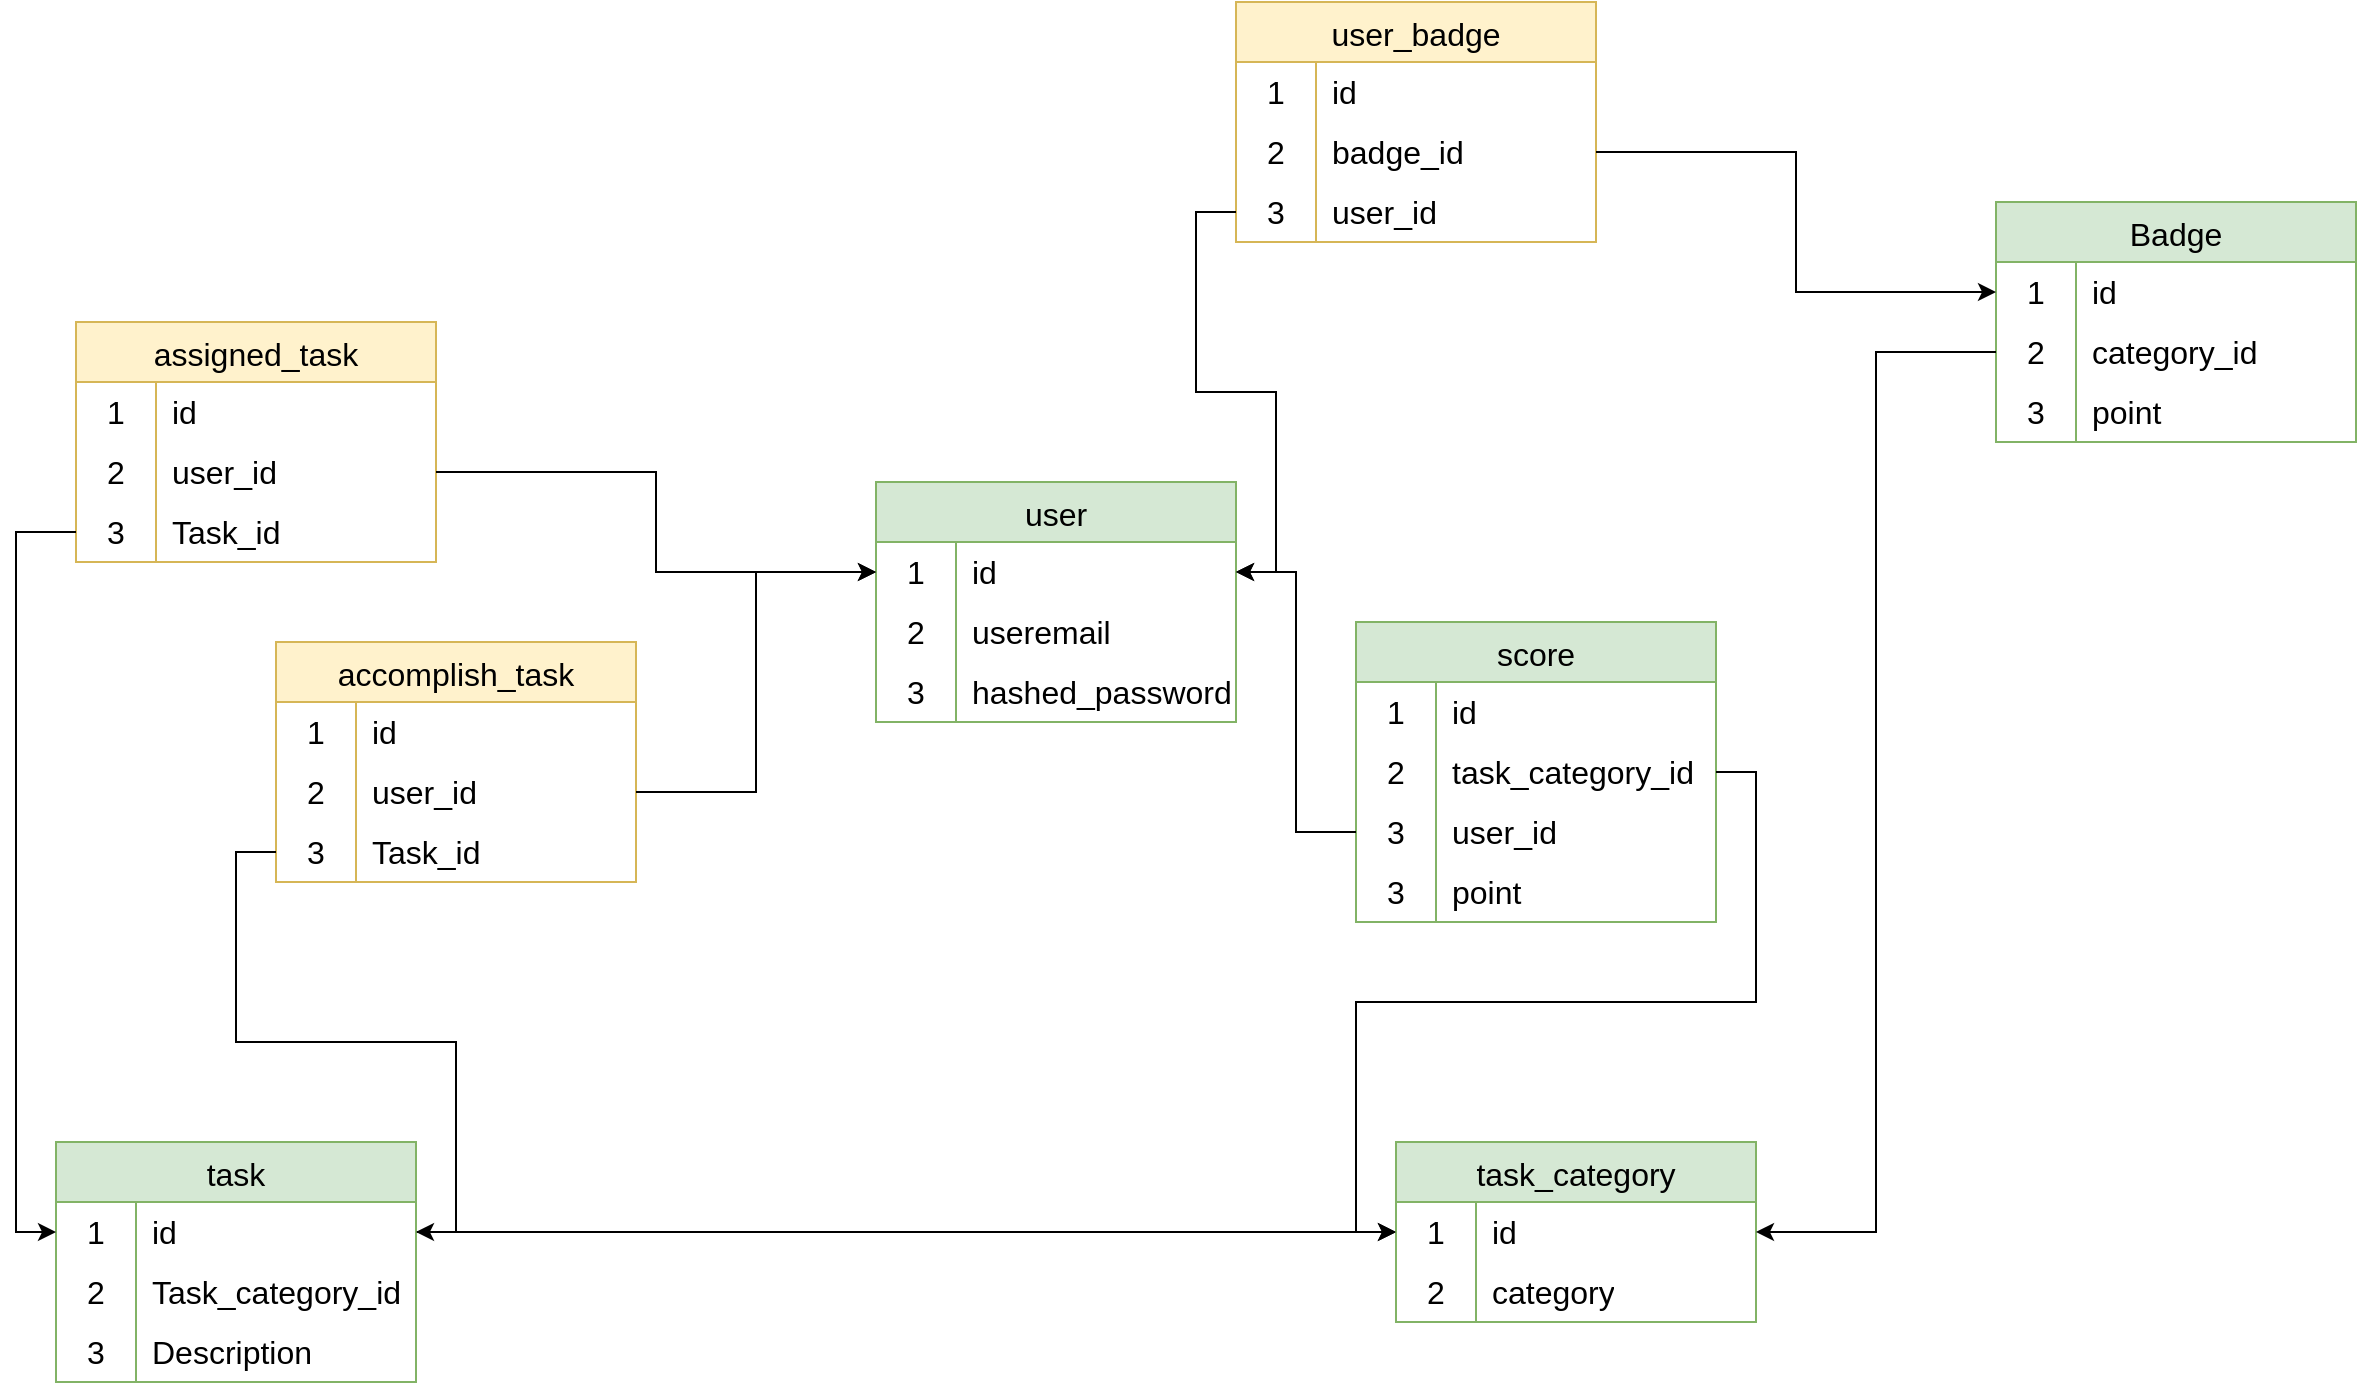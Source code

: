 <mxfile version="21.6.6" type="github">
  <diagram name="Page-1" id="vaDtTViKuQnevan3suIC">
    <mxGraphModel dx="1365" dy="750" grid="1" gridSize="10" guides="1" tooltips="1" connect="1" arrows="1" fold="1" page="1" pageScale="1" pageWidth="827" pageHeight="1169" math="0" shadow="0">
      <root>
        <mxCell id="0" />
        <mxCell id="1" parent="0" />
        <mxCell id="YQuS4hPlQMGYYf5cQmfm-1" value="user" style="shape=table;startSize=30;container=1;collapsible=0;childLayout=tableLayout;fixedRows=1;rowLines=0;fontStyle=0;strokeColor=#82b366;fontSize=16;fillColor=#d5e8d4;" vertex="1" parent="1">
          <mxGeometry x="510" y="730" width="180" height="120" as="geometry" />
        </mxCell>
        <mxCell id="YQuS4hPlQMGYYf5cQmfm-2" value="" style="shape=tableRow;horizontal=0;startSize=0;swimlaneHead=0;swimlaneBody=0;top=0;left=0;bottom=0;right=0;collapsible=0;dropTarget=0;fillColor=none;points=[[0,0.5],[1,0.5]];portConstraint=eastwest;strokeColor=inherit;fontSize=16;" vertex="1" parent="YQuS4hPlQMGYYf5cQmfm-1">
          <mxGeometry y="30" width="180" height="30" as="geometry" />
        </mxCell>
        <mxCell id="YQuS4hPlQMGYYf5cQmfm-3" value="1" style="shape=partialRectangle;html=1;whiteSpace=wrap;connectable=0;fillColor=none;top=0;left=0;bottom=0;right=0;overflow=hidden;pointerEvents=1;strokeColor=inherit;fontSize=16;" vertex="1" parent="YQuS4hPlQMGYYf5cQmfm-2">
          <mxGeometry width="40" height="30" as="geometry">
            <mxRectangle width="40" height="30" as="alternateBounds" />
          </mxGeometry>
        </mxCell>
        <mxCell id="YQuS4hPlQMGYYf5cQmfm-4" value="id&lt;span style=&quot;white-space: pre;&quot;&gt;&#x9;&lt;/span&gt;" style="shape=partialRectangle;html=1;whiteSpace=wrap;connectable=0;fillColor=none;top=0;left=0;bottom=0;right=0;align=left;spacingLeft=6;overflow=hidden;strokeColor=inherit;fontSize=16;" vertex="1" parent="YQuS4hPlQMGYYf5cQmfm-2">
          <mxGeometry x="40" width="140" height="30" as="geometry">
            <mxRectangle width="140" height="30" as="alternateBounds" />
          </mxGeometry>
        </mxCell>
        <mxCell id="YQuS4hPlQMGYYf5cQmfm-5" value="" style="shape=tableRow;horizontal=0;startSize=0;swimlaneHead=0;swimlaneBody=0;top=0;left=0;bottom=0;right=0;collapsible=0;dropTarget=0;fillColor=none;points=[[0,0.5],[1,0.5]];portConstraint=eastwest;strokeColor=inherit;fontSize=16;" vertex="1" parent="YQuS4hPlQMGYYf5cQmfm-1">
          <mxGeometry y="60" width="180" height="30" as="geometry" />
        </mxCell>
        <mxCell id="YQuS4hPlQMGYYf5cQmfm-6" value="2" style="shape=partialRectangle;html=1;whiteSpace=wrap;connectable=0;fillColor=none;top=0;left=0;bottom=0;right=0;overflow=hidden;strokeColor=inherit;fontSize=16;" vertex="1" parent="YQuS4hPlQMGYYf5cQmfm-5">
          <mxGeometry width="40" height="30" as="geometry">
            <mxRectangle width="40" height="30" as="alternateBounds" />
          </mxGeometry>
        </mxCell>
        <mxCell id="YQuS4hPlQMGYYf5cQmfm-7" value="useremail" style="shape=partialRectangle;html=1;whiteSpace=wrap;connectable=0;fillColor=none;top=0;left=0;bottom=0;right=0;align=left;spacingLeft=6;overflow=hidden;strokeColor=inherit;fontSize=16;" vertex="1" parent="YQuS4hPlQMGYYf5cQmfm-5">
          <mxGeometry x="40" width="140" height="30" as="geometry">
            <mxRectangle width="140" height="30" as="alternateBounds" />
          </mxGeometry>
        </mxCell>
        <mxCell id="YQuS4hPlQMGYYf5cQmfm-8" value="" style="shape=tableRow;horizontal=0;startSize=0;swimlaneHead=0;swimlaneBody=0;top=0;left=0;bottom=0;right=0;collapsible=0;dropTarget=0;fillColor=none;points=[[0,0.5],[1,0.5]];portConstraint=eastwest;strokeColor=inherit;fontSize=16;" vertex="1" parent="YQuS4hPlQMGYYf5cQmfm-1">
          <mxGeometry y="90" width="180" height="30" as="geometry" />
        </mxCell>
        <mxCell id="YQuS4hPlQMGYYf5cQmfm-9" value="3" style="shape=partialRectangle;html=1;whiteSpace=wrap;connectable=0;fillColor=none;top=0;left=0;bottom=0;right=0;overflow=hidden;strokeColor=inherit;fontSize=16;" vertex="1" parent="YQuS4hPlQMGYYf5cQmfm-8">
          <mxGeometry width="40" height="30" as="geometry">
            <mxRectangle width="40" height="30" as="alternateBounds" />
          </mxGeometry>
        </mxCell>
        <mxCell id="YQuS4hPlQMGYYf5cQmfm-10" value="hashed_password" style="shape=partialRectangle;html=1;whiteSpace=wrap;connectable=0;fillColor=none;top=0;left=0;bottom=0;right=0;align=left;spacingLeft=6;overflow=hidden;strokeColor=inherit;fontSize=16;" vertex="1" parent="YQuS4hPlQMGYYf5cQmfm-8">
          <mxGeometry x="40" width="140" height="30" as="geometry">
            <mxRectangle width="140" height="30" as="alternateBounds" />
          </mxGeometry>
        </mxCell>
        <mxCell id="YQuS4hPlQMGYYf5cQmfm-34" style="edgeStyle=orthogonalEdgeStyle;rounded=0;orthogonalLoop=1;jettySize=auto;html=1;" edge="1" parent="1" source="YQuS4hPlQMGYYf5cQmfm-12" target="YQuS4hPlQMGYYf5cQmfm-22">
          <mxGeometry relative="1" as="geometry" />
        </mxCell>
        <mxCell id="YQuS4hPlQMGYYf5cQmfm-11" value="task" style="shape=table;startSize=30;container=1;collapsible=0;childLayout=tableLayout;fixedRows=1;rowLines=0;fontStyle=0;strokeColor=#82b366;fontSize=16;fillColor=#d5e8d4;" vertex="1" parent="1">
          <mxGeometry x="100" y="1060" width="180" height="120" as="geometry" />
        </mxCell>
        <mxCell id="YQuS4hPlQMGYYf5cQmfm-12" value="" style="shape=tableRow;horizontal=0;startSize=0;swimlaneHead=0;swimlaneBody=0;top=0;left=0;bottom=0;right=0;collapsible=0;dropTarget=0;fillColor=none;points=[[0,0.5],[1,0.5]];portConstraint=eastwest;strokeColor=inherit;fontSize=16;" vertex="1" parent="YQuS4hPlQMGYYf5cQmfm-11">
          <mxGeometry y="30" width="180" height="30" as="geometry" />
        </mxCell>
        <mxCell id="YQuS4hPlQMGYYf5cQmfm-13" value="1" style="shape=partialRectangle;html=1;whiteSpace=wrap;connectable=0;fillColor=none;top=0;left=0;bottom=0;right=0;overflow=hidden;pointerEvents=1;strokeColor=inherit;fontSize=16;" vertex="1" parent="YQuS4hPlQMGYYf5cQmfm-12">
          <mxGeometry width="40" height="30" as="geometry">
            <mxRectangle width="40" height="30" as="alternateBounds" />
          </mxGeometry>
        </mxCell>
        <mxCell id="YQuS4hPlQMGYYf5cQmfm-14" value="id&lt;span style=&quot;white-space: pre;&quot;&gt;&#x9;&lt;/span&gt;" style="shape=partialRectangle;html=1;whiteSpace=wrap;connectable=0;fillColor=none;top=0;left=0;bottom=0;right=0;align=left;spacingLeft=6;overflow=hidden;strokeColor=inherit;fontSize=16;" vertex="1" parent="YQuS4hPlQMGYYf5cQmfm-12">
          <mxGeometry x="40" width="140" height="30" as="geometry">
            <mxRectangle width="140" height="30" as="alternateBounds" />
          </mxGeometry>
        </mxCell>
        <mxCell id="YQuS4hPlQMGYYf5cQmfm-15" value="" style="shape=tableRow;horizontal=0;startSize=0;swimlaneHead=0;swimlaneBody=0;top=0;left=0;bottom=0;right=0;collapsible=0;dropTarget=0;fillColor=none;points=[[0,0.5],[1,0.5]];portConstraint=eastwest;strokeColor=inherit;fontSize=16;" vertex="1" parent="YQuS4hPlQMGYYf5cQmfm-11">
          <mxGeometry y="60" width="180" height="30" as="geometry" />
        </mxCell>
        <mxCell id="YQuS4hPlQMGYYf5cQmfm-16" value="2" style="shape=partialRectangle;html=1;whiteSpace=wrap;connectable=0;fillColor=none;top=0;left=0;bottom=0;right=0;overflow=hidden;strokeColor=inherit;fontSize=16;" vertex="1" parent="YQuS4hPlQMGYYf5cQmfm-15">
          <mxGeometry width="40" height="30" as="geometry">
            <mxRectangle width="40" height="30" as="alternateBounds" />
          </mxGeometry>
        </mxCell>
        <mxCell id="YQuS4hPlQMGYYf5cQmfm-17" value="Task_category_id" style="shape=partialRectangle;html=1;whiteSpace=wrap;connectable=0;fillColor=none;top=0;left=0;bottom=0;right=0;align=left;spacingLeft=6;overflow=hidden;strokeColor=inherit;fontSize=16;" vertex="1" parent="YQuS4hPlQMGYYf5cQmfm-15">
          <mxGeometry x="40" width="140" height="30" as="geometry">
            <mxRectangle width="140" height="30" as="alternateBounds" />
          </mxGeometry>
        </mxCell>
        <mxCell id="YQuS4hPlQMGYYf5cQmfm-31" value="" style="shape=tableRow;horizontal=0;startSize=0;swimlaneHead=0;swimlaneBody=0;top=0;left=0;bottom=0;right=0;collapsible=0;dropTarget=0;fillColor=none;points=[[0,0.5],[1,0.5]];portConstraint=eastwest;strokeColor=inherit;fontSize=16;" vertex="1" parent="YQuS4hPlQMGYYf5cQmfm-11">
          <mxGeometry y="90" width="180" height="30" as="geometry" />
        </mxCell>
        <mxCell id="YQuS4hPlQMGYYf5cQmfm-32" value="3" style="shape=partialRectangle;html=1;whiteSpace=wrap;connectable=0;fillColor=none;top=0;left=0;bottom=0;right=0;overflow=hidden;strokeColor=inherit;fontSize=16;" vertex="1" parent="YQuS4hPlQMGYYf5cQmfm-31">
          <mxGeometry width="40" height="30" as="geometry">
            <mxRectangle width="40" height="30" as="alternateBounds" />
          </mxGeometry>
        </mxCell>
        <mxCell id="YQuS4hPlQMGYYf5cQmfm-33" value="Description" style="shape=partialRectangle;html=1;whiteSpace=wrap;connectable=0;fillColor=none;top=0;left=0;bottom=0;right=0;align=left;spacingLeft=6;overflow=hidden;strokeColor=inherit;fontSize=16;" vertex="1" parent="YQuS4hPlQMGYYf5cQmfm-31">
          <mxGeometry x="40" width="140" height="30" as="geometry">
            <mxRectangle width="140" height="30" as="alternateBounds" />
          </mxGeometry>
        </mxCell>
        <mxCell id="YQuS4hPlQMGYYf5cQmfm-21" value="task_category" style="shape=table;startSize=30;container=1;collapsible=0;childLayout=tableLayout;fixedRows=1;rowLines=0;fontStyle=0;strokeColor=#82b366;fontSize=16;fillColor=#d5e8d4;" vertex="1" parent="1">
          <mxGeometry x="770" y="1060" width="180" height="90" as="geometry" />
        </mxCell>
        <mxCell id="YQuS4hPlQMGYYf5cQmfm-22" value="" style="shape=tableRow;horizontal=0;startSize=0;swimlaneHead=0;swimlaneBody=0;top=0;left=0;bottom=0;right=0;collapsible=0;dropTarget=0;fillColor=none;points=[[0,0.5],[1,0.5]];portConstraint=eastwest;strokeColor=inherit;fontSize=16;" vertex="1" parent="YQuS4hPlQMGYYf5cQmfm-21">
          <mxGeometry y="30" width="180" height="30" as="geometry" />
        </mxCell>
        <mxCell id="YQuS4hPlQMGYYf5cQmfm-23" value="1" style="shape=partialRectangle;html=1;whiteSpace=wrap;connectable=0;fillColor=none;top=0;left=0;bottom=0;right=0;overflow=hidden;pointerEvents=1;strokeColor=inherit;fontSize=16;" vertex="1" parent="YQuS4hPlQMGYYf5cQmfm-22">
          <mxGeometry width="40" height="30" as="geometry">
            <mxRectangle width="40" height="30" as="alternateBounds" />
          </mxGeometry>
        </mxCell>
        <mxCell id="YQuS4hPlQMGYYf5cQmfm-24" value="id&lt;span style=&quot;white-space: pre;&quot;&gt;&#x9;&lt;/span&gt;" style="shape=partialRectangle;html=1;whiteSpace=wrap;connectable=0;fillColor=none;top=0;left=0;bottom=0;right=0;align=left;spacingLeft=6;overflow=hidden;strokeColor=inherit;fontSize=16;" vertex="1" parent="YQuS4hPlQMGYYf5cQmfm-22">
          <mxGeometry x="40" width="140" height="30" as="geometry">
            <mxRectangle width="140" height="30" as="alternateBounds" />
          </mxGeometry>
        </mxCell>
        <mxCell id="YQuS4hPlQMGYYf5cQmfm-25" value="" style="shape=tableRow;horizontal=0;startSize=0;swimlaneHead=0;swimlaneBody=0;top=0;left=0;bottom=0;right=0;collapsible=0;dropTarget=0;fillColor=none;points=[[0,0.5],[1,0.5]];portConstraint=eastwest;strokeColor=inherit;fontSize=16;" vertex="1" parent="YQuS4hPlQMGYYf5cQmfm-21">
          <mxGeometry y="60" width="180" height="30" as="geometry" />
        </mxCell>
        <mxCell id="YQuS4hPlQMGYYf5cQmfm-26" value="2" style="shape=partialRectangle;html=1;whiteSpace=wrap;connectable=0;fillColor=none;top=0;left=0;bottom=0;right=0;overflow=hidden;strokeColor=inherit;fontSize=16;" vertex="1" parent="YQuS4hPlQMGYYf5cQmfm-25">
          <mxGeometry width="40" height="30" as="geometry">
            <mxRectangle width="40" height="30" as="alternateBounds" />
          </mxGeometry>
        </mxCell>
        <mxCell id="YQuS4hPlQMGYYf5cQmfm-27" value="category" style="shape=partialRectangle;html=1;whiteSpace=wrap;connectable=0;fillColor=none;top=0;left=0;bottom=0;right=0;align=left;spacingLeft=6;overflow=hidden;strokeColor=inherit;fontSize=16;" vertex="1" parent="YQuS4hPlQMGYYf5cQmfm-25">
          <mxGeometry x="40" width="140" height="30" as="geometry">
            <mxRectangle width="140" height="30" as="alternateBounds" />
          </mxGeometry>
        </mxCell>
        <mxCell id="YQuS4hPlQMGYYf5cQmfm-35" value="assigned_task" style="shape=table;startSize=30;container=1;collapsible=0;childLayout=tableLayout;fixedRows=1;rowLines=0;fontStyle=0;strokeColor=#d6b656;fontSize=16;fillColor=#fff2cc;" vertex="1" parent="1">
          <mxGeometry x="110" y="650" width="180" height="120" as="geometry" />
        </mxCell>
        <mxCell id="YQuS4hPlQMGYYf5cQmfm-36" value="" style="shape=tableRow;horizontal=0;startSize=0;swimlaneHead=0;swimlaneBody=0;top=0;left=0;bottom=0;right=0;collapsible=0;dropTarget=0;fillColor=none;points=[[0,0.5],[1,0.5]];portConstraint=eastwest;strokeColor=inherit;fontSize=16;" vertex="1" parent="YQuS4hPlQMGYYf5cQmfm-35">
          <mxGeometry y="30" width="180" height="30" as="geometry" />
        </mxCell>
        <mxCell id="YQuS4hPlQMGYYf5cQmfm-37" value="1" style="shape=partialRectangle;html=1;whiteSpace=wrap;connectable=0;fillColor=none;top=0;left=0;bottom=0;right=0;overflow=hidden;pointerEvents=1;strokeColor=inherit;fontSize=16;" vertex="1" parent="YQuS4hPlQMGYYf5cQmfm-36">
          <mxGeometry width="40" height="30" as="geometry">
            <mxRectangle width="40" height="30" as="alternateBounds" />
          </mxGeometry>
        </mxCell>
        <mxCell id="YQuS4hPlQMGYYf5cQmfm-38" value="id&lt;span style=&quot;white-space: pre;&quot;&gt;&#x9;&lt;/span&gt;" style="shape=partialRectangle;html=1;whiteSpace=wrap;connectable=0;fillColor=none;top=0;left=0;bottom=0;right=0;align=left;spacingLeft=6;overflow=hidden;strokeColor=inherit;fontSize=16;" vertex="1" parent="YQuS4hPlQMGYYf5cQmfm-36">
          <mxGeometry x="40" width="140" height="30" as="geometry">
            <mxRectangle width="140" height="30" as="alternateBounds" />
          </mxGeometry>
        </mxCell>
        <mxCell id="YQuS4hPlQMGYYf5cQmfm-39" value="" style="shape=tableRow;horizontal=0;startSize=0;swimlaneHead=0;swimlaneBody=0;top=0;left=0;bottom=0;right=0;collapsible=0;dropTarget=0;fillColor=none;points=[[0,0.5],[1,0.5]];portConstraint=eastwest;strokeColor=inherit;fontSize=16;" vertex="1" parent="YQuS4hPlQMGYYf5cQmfm-35">
          <mxGeometry y="60" width="180" height="30" as="geometry" />
        </mxCell>
        <mxCell id="YQuS4hPlQMGYYf5cQmfm-40" value="2" style="shape=partialRectangle;html=1;whiteSpace=wrap;connectable=0;fillColor=none;top=0;left=0;bottom=0;right=0;overflow=hidden;strokeColor=inherit;fontSize=16;" vertex="1" parent="YQuS4hPlQMGYYf5cQmfm-39">
          <mxGeometry width="40" height="30" as="geometry">
            <mxRectangle width="40" height="30" as="alternateBounds" />
          </mxGeometry>
        </mxCell>
        <mxCell id="YQuS4hPlQMGYYf5cQmfm-41" value="user_id" style="shape=partialRectangle;html=1;whiteSpace=wrap;connectable=0;fillColor=none;top=0;left=0;bottom=0;right=0;align=left;spacingLeft=6;overflow=hidden;strokeColor=inherit;fontSize=16;" vertex="1" parent="YQuS4hPlQMGYYf5cQmfm-39">
          <mxGeometry x="40" width="140" height="30" as="geometry">
            <mxRectangle width="140" height="30" as="alternateBounds" />
          </mxGeometry>
        </mxCell>
        <mxCell id="YQuS4hPlQMGYYf5cQmfm-42" value="" style="shape=tableRow;horizontal=0;startSize=0;swimlaneHead=0;swimlaneBody=0;top=0;left=0;bottom=0;right=0;collapsible=0;dropTarget=0;fillColor=none;points=[[0,0.5],[1,0.5]];portConstraint=eastwest;strokeColor=inherit;fontSize=16;" vertex="1" parent="YQuS4hPlQMGYYf5cQmfm-35">
          <mxGeometry y="90" width="180" height="30" as="geometry" />
        </mxCell>
        <mxCell id="YQuS4hPlQMGYYf5cQmfm-43" value="3" style="shape=partialRectangle;html=1;whiteSpace=wrap;connectable=0;fillColor=none;top=0;left=0;bottom=0;right=0;overflow=hidden;strokeColor=inherit;fontSize=16;" vertex="1" parent="YQuS4hPlQMGYYf5cQmfm-42">
          <mxGeometry width="40" height="30" as="geometry">
            <mxRectangle width="40" height="30" as="alternateBounds" />
          </mxGeometry>
        </mxCell>
        <mxCell id="YQuS4hPlQMGYYf5cQmfm-44" value="Task_id" style="shape=partialRectangle;html=1;whiteSpace=wrap;connectable=0;fillColor=none;top=0;left=0;bottom=0;right=0;align=left;spacingLeft=6;overflow=hidden;strokeColor=inherit;fontSize=16;" vertex="1" parent="YQuS4hPlQMGYYf5cQmfm-42">
          <mxGeometry x="40" width="140" height="30" as="geometry">
            <mxRectangle width="140" height="30" as="alternateBounds" />
          </mxGeometry>
        </mxCell>
        <mxCell id="YQuS4hPlQMGYYf5cQmfm-45" value="accomplish_task" style="shape=table;startSize=30;container=1;collapsible=0;childLayout=tableLayout;fixedRows=1;rowLines=0;fontStyle=0;strokeColor=#d6b656;fontSize=16;fillColor=#fff2cc;" vertex="1" parent="1">
          <mxGeometry x="210" y="810" width="180" height="120" as="geometry" />
        </mxCell>
        <mxCell id="YQuS4hPlQMGYYf5cQmfm-46" value="" style="shape=tableRow;horizontal=0;startSize=0;swimlaneHead=0;swimlaneBody=0;top=0;left=0;bottom=0;right=0;collapsible=0;dropTarget=0;fillColor=none;points=[[0,0.5],[1,0.5]];portConstraint=eastwest;strokeColor=inherit;fontSize=16;" vertex="1" parent="YQuS4hPlQMGYYf5cQmfm-45">
          <mxGeometry y="30" width="180" height="30" as="geometry" />
        </mxCell>
        <mxCell id="YQuS4hPlQMGYYf5cQmfm-47" value="1" style="shape=partialRectangle;html=1;whiteSpace=wrap;connectable=0;fillColor=none;top=0;left=0;bottom=0;right=0;overflow=hidden;pointerEvents=1;strokeColor=inherit;fontSize=16;" vertex="1" parent="YQuS4hPlQMGYYf5cQmfm-46">
          <mxGeometry width="40" height="30" as="geometry">
            <mxRectangle width="40" height="30" as="alternateBounds" />
          </mxGeometry>
        </mxCell>
        <mxCell id="YQuS4hPlQMGYYf5cQmfm-48" value="id&lt;span style=&quot;white-space: pre;&quot;&gt;&#x9;&lt;/span&gt;" style="shape=partialRectangle;html=1;whiteSpace=wrap;connectable=0;fillColor=none;top=0;left=0;bottom=0;right=0;align=left;spacingLeft=6;overflow=hidden;strokeColor=inherit;fontSize=16;" vertex="1" parent="YQuS4hPlQMGYYf5cQmfm-46">
          <mxGeometry x="40" width="140" height="30" as="geometry">
            <mxRectangle width="140" height="30" as="alternateBounds" />
          </mxGeometry>
        </mxCell>
        <mxCell id="YQuS4hPlQMGYYf5cQmfm-49" value="" style="shape=tableRow;horizontal=0;startSize=0;swimlaneHead=0;swimlaneBody=0;top=0;left=0;bottom=0;right=0;collapsible=0;dropTarget=0;fillColor=none;points=[[0,0.5],[1,0.5]];portConstraint=eastwest;strokeColor=inherit;fontSize=16;" vertex="1" parent="YQuS4hPlQMGYYf5cQmfm-45">
          <mxGeometry y="60" width="180" height="30" as="geometry" />
        </mxCell>
        <mxCell id="YQuS4hPlQMGYYf5cQmfm-50" value="2" style="shape=partialRectangle;html=1;whiteSpace=wrap;connectable=0;fillColor=none;top=0;left=0;bottom=0;right=0;overflow=hidden;strokeColor=inherit;fontSize=16;" vertex="1" parent="YQuS4hPlQMGYYf5cQmfm-49">
          <mxGeometry width="40" height="30" as="geometry">
            <mxRectangle width="40" height="30" as="alternateBounds" />
          </mxGeometry>
        </mxCell>
        <mxCell id="YQuS4hPlQMGYYf5cQmfm-51" value="user_id" style="shape=partialRectangle;html=1;whiteSpace=wrap;connectable=0;fillColor=none;top=0;left=0;bottom=0;right=0;align=left;spacingLeft=6;overflow=hidden;strokeColor=inherit;fontSize=16;" vertex="1" parent="YQuS4hPlQMGYYf5cQmfm-49">
          <mxGeometry x="40" width="140" height="30" as="geometry">
            <mxRectangle width="140" height="30" as="alternateBounds" />
          </mxGeometry>
        </mxCell>
        <mxCell id="YQuS4hPlQMGYYf5cQmfm-52" value="" style="shape=tableRow;horizontal=0;startSize=0;swimlaneHead=0;swimlaneBody=0;top=0;left=0;bottom=0;right=0;collapsible=0;dropTarget=0;fillColor=none;points=[[0,0.5],[1,0.5]];portConstraint=eastwest;strokeColor=inherit;fontSize=16;" vertex="1" parent="YQuS4hPlQMGYYf5cQmfm-45">
          <mxGeometry y="90" width="180" height="30" as="geometry" />
        </mxCell>
        <mxCell id="YQuS4hPlQMGYYf5cQmfm-53" value="3" style="shape=partialRectangle;html=1;whiteSpace=wrap;connectable=0;fillColor=none;top=0;left=0;bottom=0;right=0;overflow=hidden;strokeColor=inherit;fontSize=16;" vertex="1" parent="YQuS4hPlQMGYYf5cQmfm-52">
          <mxGeometry width="40" height="30" as="geometry">
            <mxRectangle width="40" height="30" as="alternateBounds" />
          </mxGeometry>
        </mxCell>
        <mxCell id="YQuS4hPlQMGYYf5cQmfm-54" value="Task_id" style="shape=partialRectangle;html=1;whiteSpace=wrap;connectable=0;fillColor=none;top=0;left=0;bottom=0;right=0;align=left;spacingLeft=6;overflow=hidden;strokeColor=inherit;fontSize=16;" vertex="1" parent="YQuS4hPlQMGYYf5cQmfm-52">
          <mxGeometry x="40" width="140" height="30" as="geometry">
            <mxRectangle width="140" height="30" as="alternateBounds" />
          </mxGeometry>
        </mxCell>
        <mxCell id="YQuS4hPlQMGYYf5cQmfm-63" value="Badge" style="shape=table;startSize=30;container=1;collapsible=0;childLayout=tableLayout;fixedRows=1;rowLines=0;fontStyle=0;strokeColor=#82b366;fontSize=16;fillColor=#d5e8d4;" vertex="1" parent="1">
          <mxGeometry x="1070" y="590" width="180" height="120" as="geometry" />
        </mxCell>
        <mxCell id="YQuS4hPlQMGYYf5cQmfm-64" value="" style="shape=tableRow;horizontal=0;startSize=0;swimlaneHead=0;swimlaneBody=0;top=0;left=0;bottom=0;right=0;collapsible=0;dropTarget=0;fillColor=none;points=[[0,0.5],[1,0.5]];portConstraint=eastwest;strokeColor=inherit;fontSize=16;" vertex="1" parent="YQuS4hPlQMGYYf5cQmfm-63">
          <mxGeometry y="30" width="180" height="30" as="geometry" />
        </mxCell>
        <mxCell id="YQuS4hPlQMGYYf5cQmfm-65" value="1" style="shape=partialRectangle;html=1;whiteSpace=wrap;connectable=0;fillColor=none;top=0;left=0;bottom=0;right=0;overflow=hidden;pointerEvents=1;strokeColor=inherit;fontSize=16;" vertex="1" parent="YQuS4hPlQMGYYf5cQmfm-64">
          <mxGeometry width="40" height="30" as="geometry">
            <mxRectangle width="40" height="30" as="alternateBounds" />
          </mxGeometry>
        </mxCell>
        <mxCell id="YQuS4hPlQMGYYf5cQmfm-66" value="id&lt;span style=&quot;white-space: pre;&quot;&gt;&#x9;&lt;/span&gt;" style="shape=partialRectangle;html=1;whiteSpace=wrap;connectable=0;fillColor=none;top=0;left=0;bottom=0;right=0;align=left;spacingLeft=6;overflow=hidden;strokeColor=inherit;fontSize=16;" vertex="1" parent="YQuS4hPlQMGYYf5cQmfm-64">
          <mxGeometry x="40" width="140" height="30" as="geometry">
            <mxRectangle width="140" height="30" as="alternateBounds" />
          </mxGeometry>
        </mxCell>
        <mxCell id="YQuS4hPlQMGYYf5cQmfm-67" value="" style="shape=tableRow;horizontal=0;startSize=0;swimlaneHead=0;swimlaneBody=0;top=0;left=0;bottom=0;right=0;collapsible=0;dropTarget=0;fillColor=none;points=[[0,0.5],[1,0.5]];portConstraint=eastwest;strokeColor=inherit;fontSize=16;" vertex="1" parent="YQuS4hPlQMGYYf5cQmfm-63">
          <mxGeometry y="60" width="180" height="30" as="geometry" />
        </mxCell>
        <mxCell id="YQuS4hPlQMGYYf5cQmfm-68" value="2" style="shape=partialRectangle;html=1;whiteSpace=wrap;connectable=0;fillColor=none;top=0;left=0;bottom=0;right=0;overflow=hidden;strokeColor=inherit;fontSize=16;" vertex="1" parent="YQuS4hPlQMGYYf5cQmfm-67">
          <mxGeometry width="40" height="30" as="geometry">
            <mxRectangle width="40" height="30" as="alternateBounds" />
          </mxGeometry>
        </mxCell>
        <mxCell id="YQuS4hPlQMGYYf5cQmfm-69" value="category_id" style="shape=partialRectangle;html=1;whiteSpace=wrap;connectable=0;fillColor=none;top=0;left=0;bottom=0;right=0;align=left;spacingLeft=6;overflow=hidden;strokeColor=inherit;fontSize=16;" vertex="1" parent="YQuS4hPlQMGYYf5cQmfm-67">
          <mxGeometry x="40" width="140" height="30" as="geometry">
            <mxRectangle width="140" height="30" as="alternateBounds" />
          </mxGeometry>
        </mxCell>
        <mxCell id="YQuS4hPlQMGYYf5cQmfm-70" value="" style="shape=tableRow;horizontal=0;startSize=0;swimlaneHead=0;swimlaneBody=0;top=0;left=0;bottom=0;right=0;collapsible=0;dropTarget=0;fillColor=none;points=[[0,0.5],[1,0.5]];portConstraint=eastwest;strokeColor=inherit;fontSize=16;" vertex="1" parent="YQuS4hPlQMGYYf5cQmfm-63">
          <mxGeometry y="90" width="180" height="30" as="geometry" />
        </mxCell>
        <mxCell id="YQuS4hPlQMGYYf5cQmfm-71" value="3" style="shape=partialRectangle;html=1;whiteSpace=wrap;connectable=0;fillColor=none;top=0;left=0;bottom=0;right=0;overflow=hidden;strokeColor=inherit;fontSize=16;" vertex="1" parent="YQuS4hPlQMGYYf5cQmfm-70">
          <mxGeometry width="40" height="30" as="geometry">
            <mxRectangle width="40" height="30" as="alternateBounds" />
          </mxGeometry>
        </mxCell>
        <mxCell id="YQuS4hPlQMGYYf5cQmfm-72" value="point" style="shape=partialRectangle;html=1;whiteSpace=wrap;connectable=0;fillColor=none;top=0;left=0;bottom=0;right=0;align=left;spacingLeft=6;overflow=hidden;strokeColor=inherit;fontSize=16;" vertex="1" parent="YQuS4hPlQMGYYf5cQmfm-70">
          <mxGeometry x="40" width="140" height="30" as="geometry">
            <mxRectangle width="140" height="30" as="alternateBounds" />
          </mxGeometry>
        </mxCell>
        <mxCell id="YQuS4hPlQMGYYf5cQmfm-74" value="user_badge" style="shape=table;startSize=30;container=1;collapsible=0;childLayout=tableLayout;fixedRows=1;rowLines=0;fontStyle=0;strokeColor=#d6b656;fontSize=16;fillColor=#fff2cc;" vertex="1" parent="1">
          <mxGeometry x="690" y="490" width="180" height="120" as="geometry" />
        </mxCell>
        <mxCell id="YQuS4hPlQMGYYf5cQmfm-75" value="" style="shape=tableRow;horizontal=0;startSize=0;swimlaneHead=0;swimlaneBody=0;top=0;left=0;bottom=0;right=0;collapsible=0;dropTarget=0;fillColor=none;points=[[0,0.5],[1,0.5]];portConstraint=eastwest;strokeColor=inherit;fontSize=16;" vertex="1" parent="YQuS4hPlQMGYYf5cQmfm-74">
          <mxGeometry y="30" width="180" height="30" as="geometry" />
        </mxCell>
        <mxCell id="YQuS4hPlQMGYYf5cQmfm-76" value="1" style="shape=partialRectangle;html=1;whiteSpace=wrap;connectable=0;fillColor=none;top=0;left=0;bottom=0;right=0;overflow=hidden;pointerEvents=1;strokeColor=inherit;fontSize=16;" vertex="1" parent="YQuS4hPlQMGYYf5cQmfm-75">
          <mxGeometry width="40" height="30" as="geometry">
            <mxRectangle width="40" height="30" as="alternateBounds" />
          </mxGeometry>
        </mxCell>
        <mxCell id="YQuS4hPlQMGYYf5cQmfm-77" value="id&lt;span style=&quot;white-space: pre;&quot;&gt;&#x9;&lt;/span&gt;" style="shape=partialRectangle;html=1;whiteSpace=wrap;connectable=0;fillColor=none;top=0;left=0;bottom=0;right=0;align=left;spacingLeft=6;overflow=hidden;strokeColor=inherit;fontSize=16;" vertex="1" parent="YQuS4hPlQMGYYf5cQmfm-75">
          <mxGeometry x="40" width="140" height="30" as="geometry">
            <mxRectangle width="140" height="30" as="alternateBounds" />
          </mxGeometry>
        </mxCell>
        <mxCell id="YQuS4hPlQMGYYf5cQmfm-78" value="" style="shape=tableRow;horizontal=0;startSize=0;swimlaneHead=0;swimlaneBody=0;top=0;left=0;bottom=0;right=0;collapsible=0;dropTarget=0;fillColor=none;points=[[0,0.5],[1,0.5]];portConstraint=eastwest;strokeColor=inherit;fontSize=16;" vertex="1" parent="YQuS4hPlQMGYYf5cQmfm-74">
          <mxGeometry y="60" width="180" height="30" as="geometry" />
        </mxCell>
        <mxCell id="YQuS4hPlQMGYYf5cQmfm-79" value="2" style="shape=partialRectangle;html=1;whiteSpace=wrap;connectable=0;fillColor=none;top=0;left=0;bottom=0;right=0;overflow=hidden;strokeColor=inherit;fontSize=16;" vertex="1" parent="YQuS4hPlQMGYYf5cQmfm-78">
          <mxGeometry width="40" height="30" as="geometry">
            <mxRectangle width="40" height="30" as="alternateBounds" />
          </mxGeometry>
        </mxCell>
        <mxCell id="YQuS4hPlQMGYYf5cQmfm-80" value="badge_id" style="shape=partialRectangle;html=1;whiteSpace=wrap;connectable=0;fillColor=none;top=0;left=0;bottom=0;right=0;align=left;spacingLeft=6;overflow=hidden;strokeColor=inherit;fontSize=16;" vertex="1" parent="YQuS4hPlQMGYYf5cQmfm-78">
          <mxGeometry x="40" width="140" height="30" as="geometry">
            <mxRectangle width="140" height="30" as="alternateBounds" />
          </mxGeometry>
        </mxCell>
        <mxCell id="YQuS4hPlQMGYYf5cQmfm-81" value="" style="shape=tableRow;horizontal=0;startSize=0;swimlaneHead=0;swimlaneBody=0;top=0;left=0;bottom=0;right=0;collapsible=0;dropTarget=0;fillColor=none;points=[[0,0.5],[1,0.5]];portConstraint=eastwest;strokeColor=inherit;fontSize=16;" vertex="1" parent="YQuS4hPlQMGYYf5cQmfm-74">
          <mxGeometry y="90" width="180" height="30" as="geometry" />
        </mxCell>
        <mxCell id="YQuS4hPlQMGYYf5cQmfm-82" value="3" style="shape=partialRectangle;html=1;whiteSpace=wrap;connectable=0;fillColor=none;top=0;left=0;bottom=0;right=0;overflow=hidden;strokeColor=inherit;fontSize=16;" vertex="1" parent="YQuS4hPlQMGYYf5cQmfm-81">
          <mxGeometry width="40" height="30" as="geometry">
            <mxRectangle width="40" height="30" as="alternateBounds" />
          </mxGeometry>
        </mxCell>
        <mxCell id="YQuS4hPlQMGYYf5cQmfm-83" value="user_id" style="shape=partialRectangle;html=1;whiteSpace=wrap;connectable=0;fillColor=none;top=0;left=0;bottom=0;right=0;align=left;spacingLeft=6;overflow=hidden;strokeColor=inherit;fontSize=16;" vertex="1" parent="YQuS4hPlQMGYYf5cQmfm-81">
          <mxGeometry x="40" width="140" height="30" as="geometry">
            <mxRectangle width="140" height="30" as="alternateBounds" />
          </mxGeometry>
        </mxCell>
        <mxCell id="YQuS4hPlQMGYYf5cQmfm-84" style="edgeStyle=orthogonalEdgeStyle;rounded=0;orthogonalLoop=1;jettySize=auto;html=1;entryX=0;entryY=0.5;entryDx=0;entryDy=0;" edge="1" parent="1" source="YQuS4hPlQMGYYf5cQmfm-78" target="YQuS4hPlQMGYYf5cQmfm-64">
          <mxGeometry relative="1" as="geometry" />
        </mxCell>
        <mxCell id="YQuS4hPlQMGYYf5cQmfm-87" style="edgeStyle=orthogonalEdgeStyle;rounded=0;orthogonalLoop=1;jettySize=auto;html=1;entryX=1;entryY=0.5;entryDx=0;entryDy=0;" edge="1" parent="1" source="YQuS4hPlQMGYYf5cQmfm-81" target="YQuS4hPlQMGYYf5cQmfm-2">
          <mxGeometry relative="1" as="geometry" />
        </mxCell>
        <mxCell id="YQuS4hPlQMGYYf5cQmfm-89" style="edgeStyle=orthogonalEdgeStyle;rounded=0;orthogonalLoop=1;jettySize=auto;html=1;entryX=0;entryY=0.5;entryDx=0;entryDy=0;" edge="1" parent="1" source="YQuS4hPlQMGYYf5cQmfm-39" target="YQuS4hPlQMGYYf5cQmfm-2">
          <mxGeometry relative="1" as="geometry" />
        </mxCell>
        <mxCell id="YQuS4hPlQMGYYf5cQmfm-90" style="edgeStyle=orthogonalEdgeStyle;rounded=0;orthogonalLoop=1;jettySize=auto;html=1;" edge="1" parent="1" source="YQuS4hPlQMGYYf5cQmfm-49" target="YQuS4hPlQMGYYf5cQmfm-2">
          <mxGeometry relative="1" as="geometry" />
        </mxCell>
        <mxCell id="YQuS4hPlQMGYYf5cQmfm-93" style="edgeStyle=orthogonalEdgeStyle;rounded=0;orthogonalLoop=1;jettySize=auto;html=1;entryX=0;entryY=0.5;entryDx=0;entryDy=0;" edge="1" parent="1" source="YQuS4hPlQMGYYf5cQmfm-42" target="YQuS4hPlQMGYYf5cQmfm-12">
          <mxGeometry relative="1" as="geometry" />
        </mxCell>
        <mxCell id="YQuS4hPlQMGYYf5cQmfm-94" style="edgeStyle=orthogonalEdgeStyle;rounded=0;orthogonalLoop=1;jettySize=auto;html=1;" edge="1" parent="1" source="YQuS4hPlQMGYYf5cQmfm-52" target="YQuS4hPlQMGYYf5cQmfm-12">
          <mxGeometry relative="1" as="geometry" />
        </mxCell>
        <mxCell id="YQuS4hPlQMGYYf5cQmfm-95" value="score" style="shape=table;startSize=30;container=1;collapsible=0;childLayout=tableLayout;fixedRows=1;rowLines=0;fontStyle=0;strokeColor=#82b366;fontSize=16;fillColor=#d5e8d4;" vertex="1" parent="1">
          <mxGeometry x="750" y="800" width="180" height="150" as="geometry" />
        </mxCell>
        <mxCell id="YQuS4hPlQMGYYf5cQmfm-96" value="" style="shape=tableRow;horizontal=0;startSize=0;swimlaneHead=0;swimlaneBody=0;top=0;left=0;bottom=0;right=0;collapsible=0;dropTarget=0;fillColor=none;points=[[0,0.5],[1,0.5]];portConstraint=eastwest;strokeColor=inherit;fontSize=16;" vertex="1" parent="YQuS4hPlQMGYYf5cQmfm-95">
          <mxGeometry y="30" width="180" height="30" as="geometry" />
        </mxCell>
        <mxCell id="YQuS4hPlQMGYYf5cQmfm-97" value="1" style="shape=partialRectangle;html=1;whiteSpace=wrap;connectable=0;fillColor=none;top=0;left=0;bottom=0;right=0;overflow=hidden;pointerEvents=1;strokeColor=inherit;fontSize=16;" vertex="1" parent="YQuS4hPlQMGYYf5cQmfm-96">
          <mxGeometry width="40" height="30" as="geometry">
            <mxRectangle width="40" height="30" as="alternateBounds" />
          </mxGeometry>
        </mxCell>
        <mxCell id="YQuS4hPlQMGYYf5cQmfm-98" value="id&lt;span style=&quot;white-space: pre;&quot;&gt;&#x9;&lt;/span&gt;" style="shape=partialRectangle;html=1;whiteSpace=wrap;connectable=0;fillColor=none;top=0;left=0;bottom=0;right=0;align=left;spacingLeft=6;overflow=hidden;strokeColor=inherit;fontSize=16;" vertex="1" parent="YQuS4hPlQMGYYf5cQmfm-96">
          <mxGeometry x="40" width="140" height="30" as="geometry">
            <mxRectangle width="140" height="30" as="alternateBounds" />
          </mxGeometry>
        </mxCell>
        <mxCell id="YQuS4hPlQMGYYf5cQmfm-99" value="" style="shape=tableRow;horizontal=0;startSize=0;swimlaneHead=0;swimlaneBody=0;top=0;left=0;bottom=0;right=0;collapsible=0;dropTarget=0;fillColor=none;points=[[0,0.5],[1,0.5]];portConstraint=eastwest;strokeColor=inherit;fontSize=16;" vertex="1" parent="YQuS4hPlQMGYYf5cQmfm-95">
          <mxGeometry y="60" width="180" height="30" as="geometry" />
        </mxCell>
        <mxCell id="YQuS4hPlQMGYYf5cQmfm-100" value="2" style="shape=partialRectangle;html=1;whiteSpace=wrap;connectable=0;fillColor=none;top=0;left=0;bottom=0;right=0;overflow=hidden;strokeColor=inherit;fontSize=16;" vertex="1" parent="YQuS4hPlQMGYYf5cQmfm-99">
          <mxGeometry width="40" height="30" as="geometry">
            <mxRectangle width="40" height="30" as="alternateBounds" />
          </mxGeometry>
        </mxCell>
        <mxCell id="YQuS4hPlQMGYYf5cQmfm-101" value="task_category_id" style="shape=partialRectangle;html=1;whiteSpace=wrap;connectable=0;fillColor=none;top=0;left=0;bottom=0;right=0;align=left;spacingLeft=6;overflow=hidden;strokeColor=inherit;fontSize=16;" vertex="1" parent="YQuS4hPlQMGYYf5cQmfm-99">
          <mxGeometry x="40" width="140" height="30" as="geometry">
            <mxRectangle width="140" height="30" as="alternateBounds" />
          </mxGeometry>
        </mxCell>
        <mxCell id="YQuS4hPlQMGYYf5cQmfm-102" value="" style="shape=tableRow;horizontal=0;startSize=0;swimlaneHead=0;swimlaneBody=0;top=0;left=0;bottom=0;right=0;collapsible=0;dropTarget=0;fillColor=none;points=[[0,0.5],[1,0.5]];portConstraint=eastwest;strokeColor=inherit;fontSize=16;" vertex="1" parent="YQuS4hPlQMGYYf5cQmfm-95">
          <mxGeometry y="90" width="180" height="30" as="geometry" />
        </mxCell>
        <mxCell id="YQuS4hPlQMGYYf5cQmfm-103" value="3" style="shape=partialRectangle;html=1;whiteSpace=wrap;connectable=0;fillColor=none;top=0;left=0;bottom=0;right=0;overflow=hidden;strokeColor=inherit;fontSize=16;" vertex="1" parent="YQuS4hPlQMGYYf5cQmfm-102">
          <mxGeometry width="40" height="30" as="geometry">
            <mxRectangle width="40" height="30" as="alternateBounds" />
          </mxGeometry>
        </mxCell>
        <mxCell id="YQuS4hPlQMGYYf5cQmfm-104" value="user_id" style="shape=partialRectangle;html=1;whiteSpace=wrap;connectable=0;fillColor=none;top=0;left=0;bottom=0;right=0;align=left;spacingLeft=6;overflow=hidden;strokeColor=inherit;fontSize=16;" vertex="1" parent="YQuS4hPlQMGYYf5cQmfm-102">
          <mxGeometry x="40" width="140" height="30" as="geometry">
            <mxRectangle width="140" height="30" as="alternateBounds" />
          </mxGeometry>
        </mxCell>
        <mxCell id="YQuS4hPlQMGYYf5cQmfm-108" value="" style="shape=tableRow;horizontal=0;startSize=0;swimlaneHead=0;swimlaneBody=0;top=0;left=0;bottom=0;right=0;collapsible=0;dropTarget=0;fillColor=none;points=[[0,0.5],[1,0.5]];portConstraint=eastwest;strokeColor=inherit;fontSize=16;" vertex="1" parent="YQuS4hPlQMGYYf5cQmfm-95">
          <mxGeometry y="120" width="180" height="30" as="geometry" />
        </mxCell>
        <mxCell id="YQuS4hPlQMGYYf5cQmfm-109" value="3" style="shape=partialRectangle;html=1;whiteSpace=wrap;connectable=0;fillColor=none;top=0;left=0;bottom=0;right=0;overflow=hidden;strokeColor=inherit;fontSize=16;" vertex="1" parent="YQuS4hPlQMGYYf5cQmfm-108">
          <mxGeometry width="40" height="30" as="geometry">
            <mxRectangle width="40" height="30" as="alternateBounds" />
          </mxGeometry>
        </mxCell>
        <mxCell id="YQuS4hPlQMGYYf5cQmfm-110" value="point" style="shape=partialRectangle;html=1;whiteSpace=wrap;connectable=0;fillColor=none;top=0;left=0;bottom=0;right=0;align=left;spacingLeft=6;overflow=hidden;strokeColor=inherit;fontSize=16;" vertex="1" parent="YQuS4hPlQMGYYf5cQmfm-108">
          <mxGeometry x="40" width="140" height="30" as="geometry">
            <mxRectangle width="140" height="30" as="alternateBounds" />
          </mxGeometry>
        </mxCell>
        <mxCell id="YQuS4hPlQMGYYf5cQmfm-105" style="edgeStyle=orthogonalEdgeStyle;rounded=0;orthogonalLoop=1;jettySize=auto;html=1;" edge="1" parent="1" source="YQuS4hPlQMGYYf5cQmfm-67" target="YQuS4hPlQMGYYf5cQmfm-22">
          <mxGeometry relative="1" as="geometry" />
        </mxCell>
        <mxCell id="YQuS4hPlQMGYYf5cQmfm-106" style="edgeStyle=orthogonalEdgeStyle;rounded=0;orthogonalLoop=1;jettySize=auto;html=1;" edge="1" parent="1" source="YQuS4hPlQMGYYf5cQmfm-99" target="YQuS4hPlQMGYYf5cQmfm-22">
          <mxGeometry relative="1" as="geometry" />
        </mxCell>
        <mxCell id="YQuS4hPlQMGYYf5cQmfm-107" style="edgeStyle=orthogonalEdgeStyle;rounded=0;orthogonalLoop=1;jettySize=auto;html=1;" edge="1" parent="1" source="YQuS4hPlQMGYYf5cQmfm-102" target="YQuS4hPlQMGYYf5cQmfm-2">
          <mxGeometry relative="1" as="geometry" />
        </mxCell>
      </root>
    </mxGraphModel>
  </diagram>
</mxfile>
